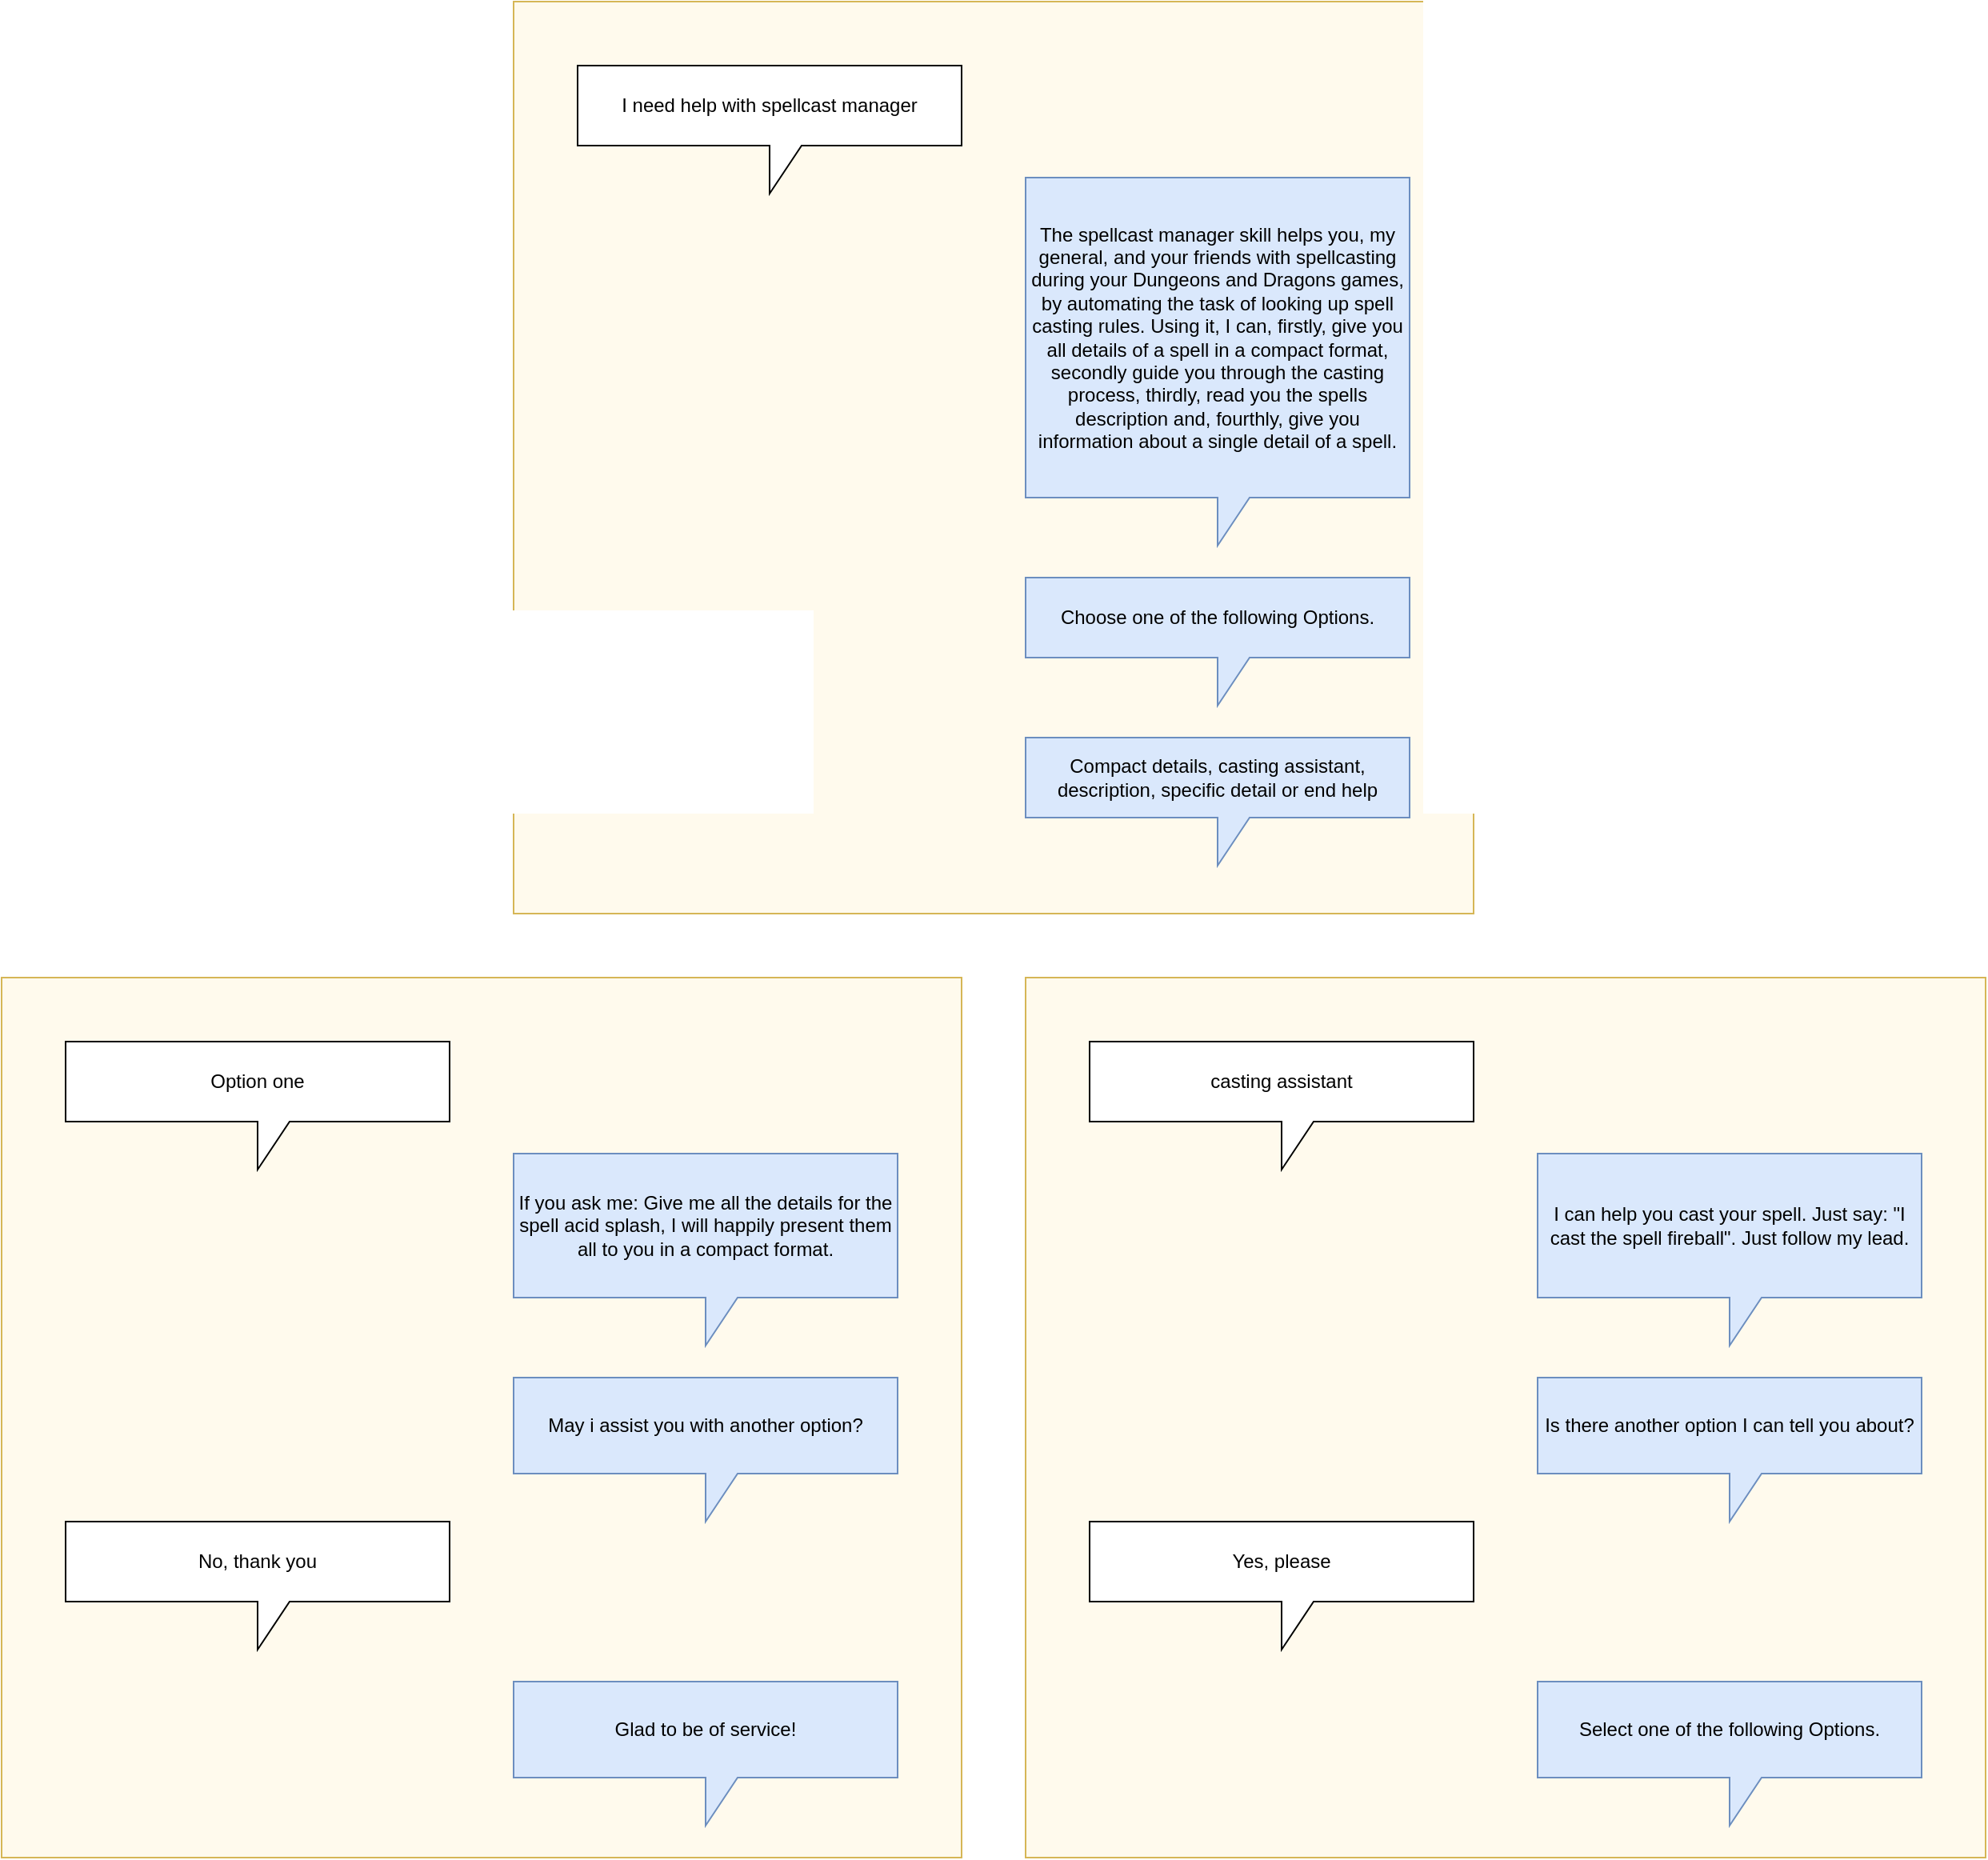 <mxfile version="15.4.0" type="device"><diagram id="U_sgcACcZoHZqKSn0V0Z" name="Seite-1"><mxGraphModel dx="2272" dy="822" grid="1" gridSize="10" guides="1" tooltips="1" connect="1" arrows="1" fold="1" page="1" pageScale="1" pageWidth="850" pageHeight="1100" math="0" shadow="0"><root><mxCell id="0"/><mxCell id="1" parent="0"/><mxCell id="mm9u5zboU_K6EtE6rVzA-1" value="" style="rounded=0;whiteSpace=wrap;html=1;strokeColor=#d6b656;fillColor=#FFFAED;" parent="1" vertex="1"><mxGeometry x="160" y="110" width="600" height="570" as="geometry"/></mxCell><mxCell id="mm9u5zboU_K6EtE6rVzA-2" value="I need help with spellcast manager" style="shape=callout;whiteSpace=wrap;html=1;perimeter=calloutPerimeter;" parent="1" vertex="1"><mxGeometry x="200" y="150" width="240" height="80" as="geometry"/></mxCell><mxCell id="mm9u5zboU_K6EtE6rVzA-3" value="&lt;span&gt;The spellcast manager skill helps you, my general, and your friends with spellcasting during your Dungeons and Dragons games, by automating the task of looking up spell casting rules. Using it, I can, firstly, give you all details of a spell in a compact format, secondly guide you through the casting process, thirdly, read you the spells description and, fourthly, give you information about a single detail of a spell.&lt;br&gt;&lt;/span&gt;" style="shape=callout;whiteSpace=wrap;html=1;perimeter=calloutPerimeter;fillColor=#dae8fc;strokeColor=#6c8ebf;size=30;position=0.5;" parent="1" vertex="1"><mxGeometry x="480" y="220" width="240" height="230" as="geometry"/></mxCell><mxCell id="mm9u5zboU_K6EtE6rVzA-4" value="&lt;span&gt;&lt;div&gt;Choose one of the following Options.&lt;/div&gt;&lt;/span&gt;" style="shape=callout;whiteSpace=wrap;html=1;perimeter=calloutPerimeter;fillColor=#dae8fc;strokeColor=#6c8ebf;size=30;position=0.5;" parent="1" vertex="1"><mxGeometry x="480" y="470" width="240" height="80" as="geometry"/></mxCell><mxCell id="mm9u5zboU_K6EtE6rVzA-5" value="&lt;span&gt;&lt;div&gt;Compact details, casting assistant, description, specific detail or end help&lt;/div&gt;&lt;/span&gt;" style="shape=callout;whiteSpace=wrap;html=1;perimeter=calloutPerimeter;fillColor=#dae8fc;strokeColor=#6c8ebf;size=30;position=0.5;" parent="1" vertex="1"><mxGeometry x="480" y="570" width="240" height="80" as="geometry"/></mxCell><mxCell id="mm9u5zboU_K6EtE6rVzA-6" value="" style="rounded=0;whiteSpace=wrap;html=1;strokeColor=#d6b656;fillColor=#FFFAED;" parent="1" vertex="1"><mxGeometry x="-160" y="720" width="600" height="550" as="geometry"/></mxCell><mxCell id="mm9u5zboU_K6EtE6rVzA-7" value="Option one" style="shape=callout;whiteSpace=wrap;html=1;perimeter=calloutPerimeter;" parent="1" vertex="1"><mxGeometry x="-120" y="760" width="240" height="80" as="geometry"/></mxCell><mxCell id="mm9u5zboU_K6EtE6rVzA-8" value="&lt;span&gt;If you ask me: Give me all the details for the spell acid splash, I will happily present them all to you in a compact format.&lt;br&gt;&lt;/span&gt;" style="shape=callout;whiteSpace=wrap;html=1;perimeter=calloutPerimeter;fillColor=#dae8fc;strokeColor=#6c8ebf;size=30;position=0.5;" parent="1" vertex="1"><mxGeometry x="160" y="830" width="240" height="120" as="geometry"/></mxCell><mxCell id="mm9u5zboU_K6EtE6rVzA-11" value="" style="rounded=0;whiteSpace=wrap;html=1;strokeColor=#d6b656;fillColor=#FFFAED;" parent="1" vertex="1"><mxGeometry x="480" y="720" width="600" height="550" as="geometry"/></mxCell><mxCell id="mm9u5zboU_K6EtE6rVzA-12" value="casting assistant" style="shape=callout;whiteSpace=wrap;html=1;perimeter=calloutPerimeter;" parent="1" vertex="1"><mxGeometry x="520" y="760" width="240" height="80" as="geometry"/></mxCell><mxCell id="mm9u5zboU_K6EtE6rVzA-13" value="&lt;span&gt;I can help you cast your spell. Just say: &quot;I cast the spell fireball&quot;. Just follow my lead.&lt;br&gt;&lt;/span&gt;" style="shape=callout;whiteSpace=wrap;html=1;perimeter=calloutPerimeter;fillColor=#dae8fc;strokeColor=#6c8ebf;size=30;position=0.5;" parent="1" vertex="1"><mxGeometry x="800" y="830" width="240" height="120" as="geometry"/></mxCell><mxCell id="mm9u5zboU_K6EtE6rVzA-17" value="&lt;span&gt;May i assist you with another option?&lt;br&gt;&lt;/span&gt;" style="shape=callout;whiteSpace=wrap;html=1;perimeter=calloutPerimeter;fillColor=#dae8fc;strokeColor=#6c8ebf;size=30;position=0.5;" parent="1" vertex="1"><mxGeometry x="160" y="970" width="240" height="90" as="geometry"/></mxCell><mxCell id="mm9u5zboU_K6EtE6rVzA-18" value="No, thank you" style="shape=callout;whiteSpace=wrap;html=1;perimeter=calloutPerimeter;" parent="1" vertex="1"><mxGeometry x="-120" y="1060" width="240" height="80" as="geometry"/></mxCell><mxCell id="mm9u5zboU_K6EtE6rVzA-19" value="&lt;span&gt;Glad to be of service!&lt;br&gt;&lt;/span&gt;" style="shape=callout;whiteSpace=wrap;html=1;perimeter=calloutPerimeter;fillColor=#dae8fc;strokeColor=#6c8ebf;size=30;position=0.5;" parent="1" vertex="1"><mxGeometry x="160" y="1160" width="240" height="90" as="geometry"/></mxCell><mxCell id="mm9u5zboU_K6EtE6rVzA-20" value="&lt;span&gt;&lt;div&gt;Is there another option I can tell you about?&lt;/div&gt;&lt;/span&gt;" style="shape=callout;whiteSpace=wrap;html=1;perimeter=calloutPerimeter;fillColor=#dae8fc;strokeColor=#6c8ebf;size=30;position=0.5;" parent="1" vertex="1"><mxGeometry x="800" y="970" width="240" height="90" as="geometry"/></mxCell><mxCell id="mm9u5zboU_K6EtE6rVzA-21" value="Yes, please" style="shape=callout;whiteSpace=wrap;html=1;perimeter=calloutPerimeter;" parent="1" vertex="1"><mxGeometry x="520" y="1060" width="240" height="80" as="geometry"/></mxCell><mxCell id="mm9u5zboU_K6EtE6rVzA-22" value="&lt;span&gt;Select one of the following Options.&lt;br&gt;&lt;/span&gt;" style="shape=callout;whiteSpace=wrap;html=1;perimeter=calloutPerimeter;fillColor=#dae8fc;strokeColor=#6c8ebf;size=30;position=0.5;" parent="1" vertex="1"><mxGeometry x="800" y="1160" width="240" height="90" as="geometry"/></mxCell></root></mxGraphModel></diagram></mxfile>